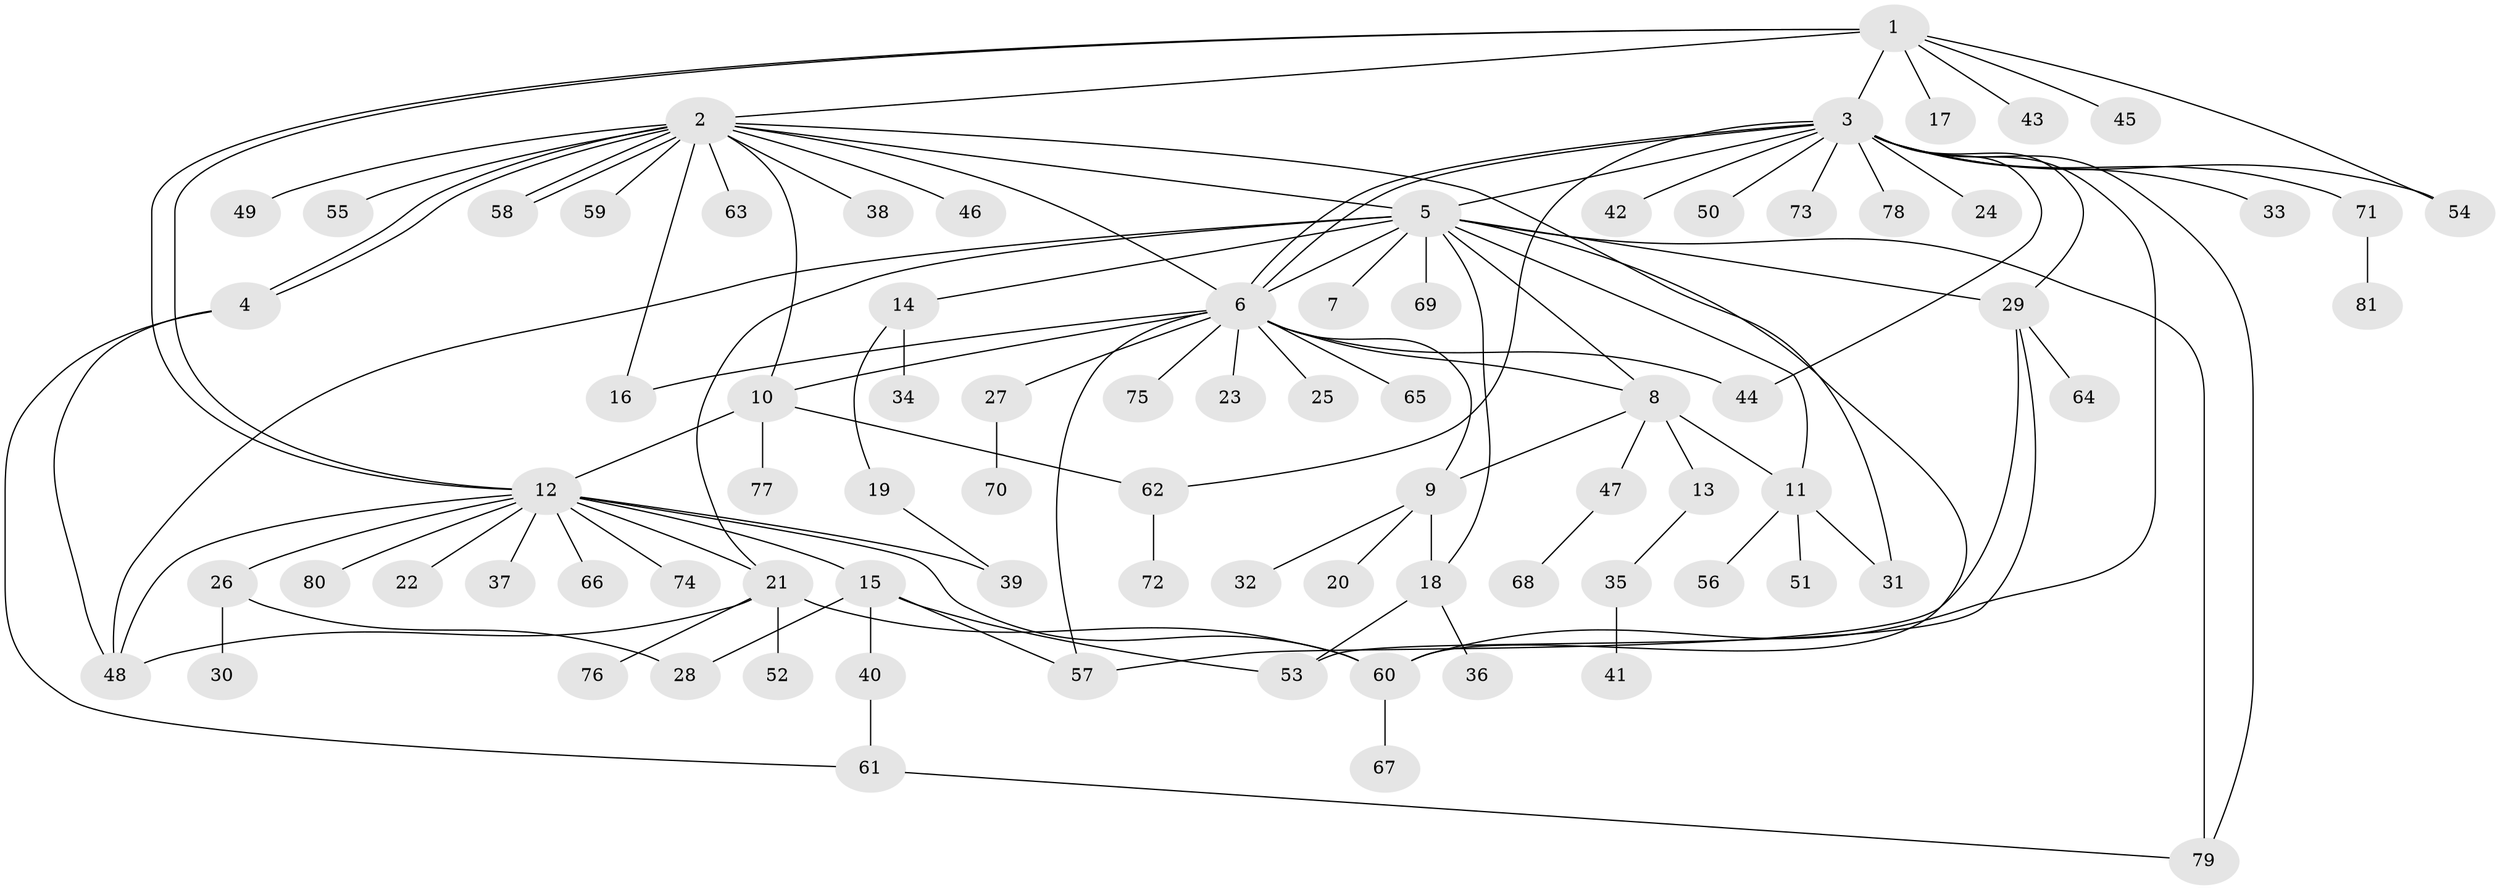 // Generated by graph-tools (version 1.1) at 2025/49/03/09/25 03:49:46]
// undirected, 81 vertices, 115 edges
graph export_dot {
graph [start="1"]
  node [color=gray90,style=filled];
  1;
  2;
  3;
  4;
  5;
  6;
  7;
  8;
  9;
  10;
  11;
  12;
  13;
  14;
  15;
  16;
  17;
  18;
  19;
  20;
  21;
  22;
  23;
  24;
  25;
  26;
  27;
  28;
  29;
  30;
  31;
  32;
  33;
  34;
  35;
  36;
  37;
  38;
  39;
  40;
  41;
  42;
  43;
  44;
  45;
  46;
  47;
  48;
  49;
  50;
  51;
  52;
  53;
  54;
  55;
  56;
  57;
  58;
  59;
  60;
  61;
  62;
  63;
  64;
  65;
  66;
  67;
  68;
  69;
  70;
  71;
  72;
  73;
  74;
  75;
  76;
  77;
  78;
  79;
  80;
  81;
  1 -- 2;
  1 -- 3;
  1 -- 12;
  1 -- 12;
  1 -- 17;
  1 -- 43;
  1 -- 45;
  1 -- 54;
  2 -- 4;
  2 -- 4;
  2 -- 5;
  2 -- 6;
  2 -- 10;
  2 -- 16;
  2 -- 31;
  2 -- 38;
  2 -- 46;
  2 -- 49;
  2 -- 55;
  2 -- 58;
  2 -- 58;
  2 -- 59;
  2 -- 63;
  3 -- 5;
  3 -- 6;
  3 -- 6;
  3 -- 24;
  3 -- 29;
  3 -- 33;
  3 -- 42;
  3 -- 44;
  3 -- 50;
  3 -- 54;
  3 -- 60;
  3 -- 62;
  3 -- 71;
  3 -- 73;
  3 -- 78;
  3 -- 79;
  4 -- 48;
  4 -- 61;
  5 -- 6;
  5 -- 7;
  5 -- 8;
  5 -- 11;
  5 -- 14;
  5 -- 18;
  5 -- 21;
  5 -- 29;
  5 -- 48;
  5 -- 60;
  5 -- 69;
  5 -- 79;
  6 -- 8;
  6 -- 9;
  6 -- 10;
  6 -- 16;
  6 -- 23;
  6 -- 25;
  6 -- 27;
  6 -- 44;
  6 -- 57;
  6 -- 65;
  6 -- 75;
  8 -- 9;
  8 -- 11;
  8 -- 13;
  8 -- 47;
  9 -- 18;
  9 -- 20;
  9 -- 32;
  10 -- 12;
  10 -- 62;
  10 -- 77;
  11 -- 31;
  11 -- 51;
  11 -- 56;
  12 -- 15;
  12 -- 21;
  12 -- 22;
  12 -- 26;
  12 -- 37;
  12 -- 39;
  12 -- 48;
  12 -- 60;
  12 -- 66;
  12 -- 74;
  12 -- 80;
  13 -- 35;
  14 -- 19;
  14 -- 34;
  15 -- 28;
  15 -- 40;
  15 -- 53;
  15 -- 57;
  18 -- 36;
  18 -- 53;
  19 -- 39;
  21 -- 48;
  21 -- 52;
  21 -- 60;
  21 -- 76;
  26 -- 28;
  26 -- 30;
  27 -- 70;
  29 -- 53;
  29 -- 57;
  29 -- 64;
  35 -- 41;
  40 -- 61;
  47 -- 68;
  60 -- 67;
  61 -- 79;
  62 -- 72;
  71 -- 81;
}
